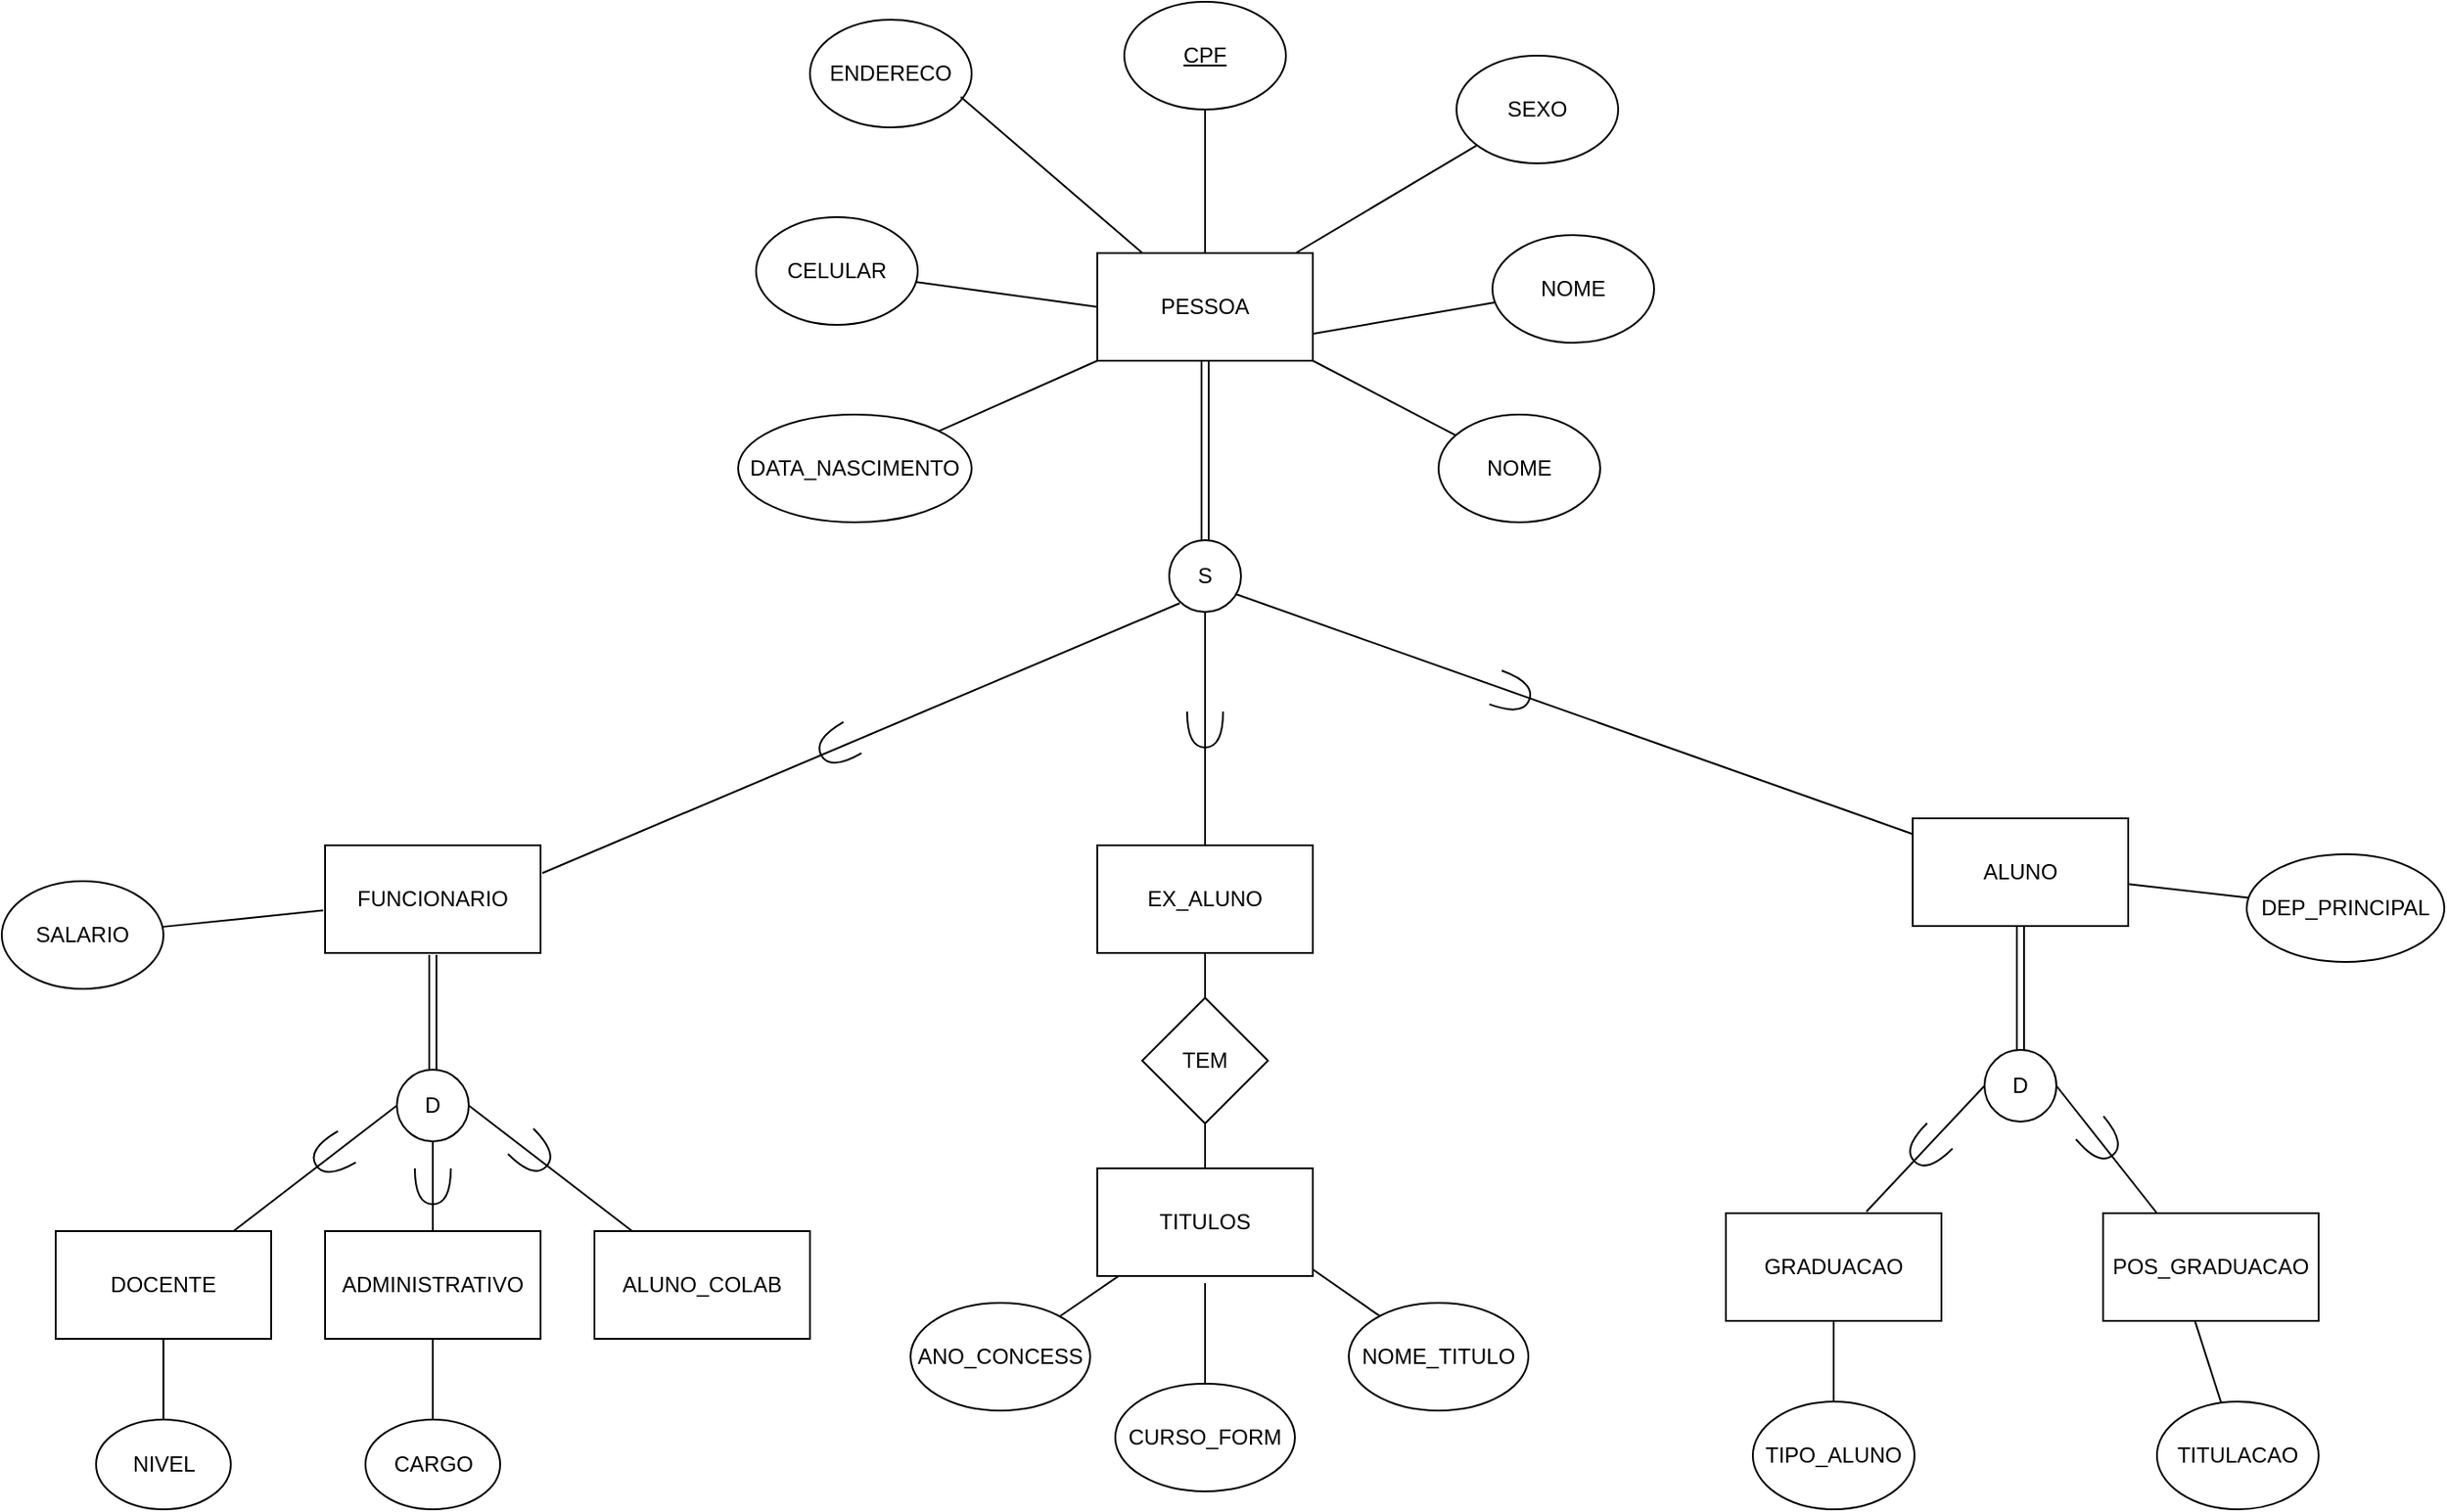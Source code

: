 <mxfile version="24.7.16">
  <diagram name="Página-1" id="u749EwfQCi2cCJrFoXEE">
    <mxGraphModel dx="1793" dy="940" grid="1" gridSize="10" guides="1" tooltips="1" connect="1" arrows="1" fold="1" page="1" pageScale="1" pageWidth="1600" pageHeight="900" math="0" shadow="0">
      <root>
        <mxCell id="0" />
        <mxCell id="1" parent="0" />
        <mxCell id="or4VyKjwcbR6dctSnrOE-1" value="PESSOA" style="rounded=0;whiteSpace=wrap;html=1;" vertex="1" parent="1">
          <mxGeometry x="730" y="180" width="120" height="60" as="geometry" />
        </mxCell>
        <mxCell id="or4VyKjwcbR6dctSnrOE-3" value="&lt;u&gt;CPF&lt;/u&gt;" style="ellipse;whiteSpace=wrap;html=1;" vertex="1" parent="1">
          <mxGeometry x="745" y="40" width="90" height="60" as="geometry" />
        </mxCell>
        <mxCell id="or4VyKjwcbR6dctSnrOE-4" value="NOME" style="ellipse;whiteSpace=wrap;html=1;" vertex="1" parent="1">
          <mxGeometry x="920" y="270" width="90" height="60" as="geometry" />
        </mxCell>
        <mxCell id="or4VyKjwcbR6dctSnrOE-5" value="NOME" style="ellipse;whiteSpace=wrap;html=1;" vertex="1" parent="1">
          <mxGeometry x="950" y="170" width="90" height="60" as="geometry" />
        </mxCell>
        <mxCell id="or4VyKjwcbR6dctSnrOE-6" value="SEXO" style="ellipse;whiteSpace=wrap;html=1;" vertex="1" parent="1">
          <mxGeometry x="930" y="70" width="90" height="60" as="geometry" />
        </mxCell>
        <mxCell id="or4VyKjwcbR6dctSnrOE-7" value="ENDERECO" style="ellipse;whiteSpace=wrap;html=1;" vertex="1" parent="1">
          <mxGeometry x="570" y="50" width="90" height="60" as="geometry" />
        </mxCell>
        <mxCell id="or4VyKjwcbR6dctSnrOE-8" value="CELULAR" style="ellipse;whiteSpace=wrap;html=1;" vertex="1" parent="1">
          <mxGeometry x="540" y="160" width="90" height="60" as="geometry" />
        </mxCell>
        <mxCell id="or4VyKjwcbR6dctSnrOE-9" value="DATA_NASCIMENTO" style="ellipse;whiteSpace=wrap;html=1;" vertex="1" parent="1">
          <mxGeometry x="530" y="270" width="130" height="60" as="geometry" />
        </mxCell>
        <mxCell id="or4VyKjwcbR6dctSnrOE-10" value="" style="endArrow=none;html=1;rounded=0;entryX=0;entryY=0.5;entryDx=0;entryDy=0;" edge="1" parent="1" source="or4VyKjwcbR6dctSnrOE-8" target="or4VyKjwcbR6dctSnrOE-1">
          <mxGeometry width="50" height="50" relative="1" as="geometry">
            <mxPoint x="750" y="240" as="sourcePoint" />
            <mxPoint x="800" y="190" as="targetPoint" />
          </mxGeometry>
        </mxCell>
        <mxCell id="or4VyKjwcbR6dctSnrOE-11" value="" style="endArrow=none;html=1;rounded=0;entryX=0;entryY=1;entryDx=0;entryDy=0;" edge="1" parent="1" source="or4VyKjwcbR6dctSnrOE-9" target="or4VyKjwcbR6dctSnrOE-1">
          <mxGeometry width="50" height="50" relative="1" as="geometry">
            <mxPoint x="640" y="227" as="sourcePoint" />
            <mxPoint x="740" y="220" as="targetPoint" />
          </mxGeometry>
        </mxCell>
        <mxCell id="or4VyKjwcbR6dctSnrOE-12" value="" style="endArrow=none;html=1;rounded=0;exitX=1;exitY=1;exitDx=0;exitDy=0;" edge="1" parent="1" source="or4VyKjwcbR6dctSnrOE-1" target="or4VyKjwcbR6dctSnrOE-4">
          <mxGeometry width="50" height="50" relative="1" as="geometry">
            <mxPoint x="650" y="237" as="sourcePoint" />
            <mxPoint x="750" y="230" as="targetPoint" />
          </mxGeometry>
        </mxCell>
        <mxCell id="or4VyKjwcbR6dctSnrOE-13" value="" style="endArrow=none;html=1;rounded=0;exitX=1;exitY=0.75;exitDx=0;exitDy=0;" edge="1" parent="1" source="or4VyKjwcbR6dctSnrOE-1" target="or4VyKjwcbR6dctSnrOE-5">
          <mxGeometry width="50" height="50" relative="1" as="geometry">
            <mxPoint x="660" y="247" as="sourcePoint" />
            <mxPoint x="760" y="240" as="targetPoint" />
          </mxGeometry>
        </mxCell>
        <mxCell id="or4VyKjwcbR6dctSnrOE-14" value="" style="endArrow=none;html=1;rounded=0;" edge="1" parent="1" source="or4VyKjwcbR6dctSnrOE-1" target="or4VyKjwcbR6dctSnrOE-6">
          <mxGeometry width="50" height="50" relative="1" as="geometry">
            <mxPoint x="670" y="257" as="sourcePoint" />
            <mxPoint x="770" y="250" as="targetPoint" />
          </mxGeometry>
        </mxCell>
        <mxCell id="or4VyKjwcbR6dctSnrOE-15" value="" style="endArrow=none;html=1;rounded=0;" edge="1" parent="1" source="or4VyKjwcbR6dctSnrOE-1" target="or4VyKjwcbR6dctSnrOE-3">
          <mxGeometry width="50" height="50" relative="1" as="geometry">
            <mxPoint x="680" y="267" as="sourcePoint" />
            <mxPoint x="780" y="260" as="targetPoint" />
          </mxGeometry>
        </mxCell>
        <mxCell id="or4VyKjwcbR6dctSnrOE-16" value="" style="endArrow=none;html=1;rounded=0;exitX=0.933;exitY=0.717;exitDx=0;exitDy=0;exitPerimeter=0;" edge="1" parent="1" source="or4VyKjwcbR6dctSnrOE-7" target="or4VyKjwcbR6dctSnrOE-1">
          <mxGeometry width="50" height="50" relative="1" as="geometry">
            <mxPoint x="690" y="277" as="sourcePoint" />
            <mxPoint x="790" y="270" as="targetPoint" />
          </mxGeometry>
        </mxCell>
        <mxCell id="or4VyKjwcbR6dctSnrOE-17" value="D" style="ellipse;whiteSpace=wrap;html=1;aspect=fixed;" vertex="1" parent="1">
          <mxGeometry x="340" y="635" width="40" height="40" as="geometry" />
        </mxCell>
        <mxCell id="or4VyKjwcbR6dctSnrOE-19" value="FUNCIONARIO" style="rounded=0;whiteSpace=wrap;html=1;perimeterSpacing=1;fillStyle=auto;" vertex="1" parent="1">
          <mxGeometry x="300" y="510" width="120" height="60" as="geometry" />
        </mxCell>
        <mxCell id="or4VyKjwcbR6dctSnrOE-21" value="" style="endArrow=none;html=1;rounded=0;entryX=0.5;entryY=1;entryDx=0;entryDy=0;exitX=0.5;exitY=0;exitDx=0;exitDy=0;shape=link;" edge="1" parent="1" source="or4VyKjwcbR6dctSnrOE-77" target="or4VyKjwcbR6dctSnrOE-1">
          <mxGeometry width="50" height="50" relative="1" as="geometry">
            <mxPoint x="790" y="310" as="sourcePoint" />
            <mxPoint x="810" y="290" as="targetPoint" />
          </mxGeometry>
        </mxCell>
        <mxCell id="or4VyKjwcbR6dctSnrOE-24" value="SALARIO" style="ellipse;whiteSpace=wrap;html=1;" vertex="1" parent="1">
          <mxGeometry x="120" y="530" width="90" height="60" as="geometry" />
        </mxCell>
        <mxCell id="or4VyKjwcbR6dctSnrOE-25" value="" style="endArrow=none;html=1;rounded=0;" edge="1" parent="1" source="or4VyKjwcbR6dctSnrOE-19" target="or4VyKjwcbR6dctSnrOE-24">
          <mxGeometry width="50" height="50" relative="1" as="geometry">
            <mxPoint x="295.0" y="540.0" as="sourcePoint" />
            <mxPoint x="430" y="390" as="targetPoint" />
          </mxGeometry>
        </mxCell>
        <mxCell id="or4VyKjwcbR6dctSnrOE-26" value="" style="endArrow=none;html=1;rounded=0;shape=link;" edge="1" parent="1" source="or4VyKjwcbR6dctSnrOE-17" target="or4VyKjwcbR6dctSnrOE-19">
          <mxGeometry width="50" height="50" relative="1" as="geometry">
            <mxPoint x="340" y="397" as="sourcePoint" />
            <mxPoint x="360.0" y="576.0" as="targetPoint" />
          </mxGeometry>
        </mxCell>
        <mxCell id="or4VyKjwcbR6dctSnrOE-27" value="DOCENTE" style="rounded=0;whiteSpace=wrap;html=1;strokeColor=default;align=center;verticalAlign=middle;fontFamily=Helvetica;fontSize=12;fontColor=default;fillColor=default;" vertex="1" parent="1">
          <mxGeometry x="150" y="725" width="120" height="60" as="geometry" />
        </mxCell>
        <mxCell id="or4VyKjwcbR6dctSnrOE-28" value="ADMINISTRATIVO" style="rounded=0;whiteSpace=wrap;html=1;strokeColor=default;align=center;verticalAlign=middle;fontFamily=Helvetica;fontSize=12;fontColor=default;fillColor=default;" vertex="1" parent="1">
          <mxGeometry x="300" y="725" width="120" height="60" as="geometry" />
        </mxCell>
        <mxCell id="or4VyKjwcbR6dctSnrOE-29" value="ALUNO_COLAB" style="rounded=0;whiteSpace=wrap;html=1;strokeColor=default;align=center;verticalAlign=middle;fontFamily=Helvetica;fontSize=12;fontColor=default;fillColor=default;" vertex="1" parent="1">
          <mxGeometry x="450" y="725" width="120" height="60" as="geometry" />
        </mxCell>
        <mxCell id="or4VyKjwcbR6dctSnrOE-30" value="" style="endArrow=none;html=1;rounded=0;entryX=0;entryY=0.5;entryDx=0;entryDy=0;" edge="1" parent="1" source="or4VyKjwcbR6dctSnrOE-27" target="or4VyKjwcbR6dctSnrOE-17">
          <mxGeometry width="50" height="50" relative="1" as="geometry">
            <mxPoint x="350" y="407" as="sourcePoint" />
            <mxPoint x="450" y="400" as="targetPoint" />
          </mxGeometry>
        </mxCell>
        <mxCell id="or4VyKjwcbR6dctSnrOE-31" value="" style="endArrow=none;html=1;rounded=0;exitX=1;exitY=0.5;exitDx=0;exitDy=0;" edge="1" parent="1" source="or4VyKjwcbR6dctSnrOE-17" target="or4VyKjwcbR6dctSnrOE-29">
          <mxGeometry width="50" height="50" relative="1" as="geometry">
            <mxPoint x="360" y="417" as="sourcePoint" />
            <mxPoint x="410" y="695" as="targetPoint" />
          </mxGeometry>
        </mxCell>
        <mxCell id="or4VyKjwcbR6dctSnrOE-32" value="" style="endArrow=none;html=1;rounded=0;exitX=0.5;exitY=1;exitDx=0;exitDy=0;" edge="1" parent="1" source="or4VyKjwcbR6dctSnrOE-17" target="or4VyKjwcbR6dctSnrOE-28">
          <mxGeometry width="50" height="50" relative="1" as="geometry">
            <mxPoint x="370" y="427" as="sourcePoint" />
            <mxPoint x="470" y="420" as="targetPoint" />
          </mxGeometry>
        </mxCell>
        <mxCell id="or4VyKjwcbR6dctSnrOE-33" value="NIVEL" style="ellipse;whiteSpace=wrap;html=1;" vertex="1" parent="1">
          <mxGeometry x="172.5" y="830" width="75" height="50" as="geometry" />
        </mxCell>
        <mxCell id="or4VyKjwcbR6dctSnrOE-34" value="" style="endArrow=none;html=1;rounded=0;entryX=0.5;entryY=1;entryDx=0;entryDy=0;" edge="1" parent="1" source="or4VyKjwcbR6dctSnrOE-33" target="or4VyKjwcbR6dctSnrOE-27">
          <mxGeometry width="50" height="50" relative="1" as="geometry">
            <mxPoint x="380" y="437" as="sourcePoint" />
            <mxPoint x="480" y="430" as="targetPoint" />
          </mxGeometry>
        </mxCell>
        <mxCell id="or4VyKjwcbR6dctSnrOE-39" value="CARGO" style="ellipse;whiteSpace=wrap;html=1;" vertex="1" parent="1">
          <mxGeometry x="322.5" y="830" width="75" height="50" as="geometry" />
        </mxCell>
        <mxCell id="or4VyKjwcbR6dctSnrOE-40" value="" style="endArrow=none;html=1;rounded=0;entryX=0.5;entryY=1;entryDx=0;entryDy=0;exitX=0.5;exitY=0;exitDx=0;exitDy=0;" edge="1" parent="1" source="or4VyKjwcbR6dctSnrOE-39" target="or4VyKjwcbR6dctSnrOE-28">
          <mxGeometry width="50" height="50" relative="1" as="geometry">
            <mxPoint x="390" y="447" as="sourcePoint" />
            <mxPoint x="490" y="440" as="targetPoint" />
          </mxGeometry>
        </mxCell>
        <mxCell id="or4VyKjwcbR6dctSnrOE-46" value="EX_ALUNO" style="rounded=0;whiteSpace=wrap;html=1;" vertex="1" parent="1">
          <mxGeometry x="730" y="510" width="120" height="60" as="geometry" />
        </mxCell>
        <mxCell id="or4VyKjwcbR6dctSnrOE-48" value="NOME_TITULO" style="ellipse;whiteSpace=wrap;html=1;" vertex="1" parent="1">
          <mxGeometry x="870" y="765" width="100" height="60" as="geometry" />
        </mxCell>
        <mxCell id="or4VyKjwcbR6dctSnrOE-49" value="ANO_CONCESS" style="ellipse;whiteSpace=wrap;html=1;" vertex="1" parent="1">
          <mxGeometry x="626" y="765" width="100" height="60" as="geometry" />
        </mxCell>
        <mxCell id="or4VyKjwcbR6dctSnrOE-50" value="CURSO_FORM" style="ellipse;whiteSpace=wrap;html=1;" vertex="1" parent="1">
          <mxGeometry x="740" y="810" width="100" height="60" as="geometry" />
        </mxCell>
        <mxCell id="or4VyKjwcbR6dctSnrOE-51" value="" style="endArrow=none;html=1;rounded=0;entryX=0;entryY=1;entryDx=0;entryDy=0;" edge="1" parent="1" source="or4VyKjwcbR6dctSnrOE-49">
          <mxGeometry width="50" height="50" relative="1" as="geometry">
            <mxPoint x="640" y="373" as="sourcePoint" />
            <mxPoint x="751.065" y="743.721" as="targetPoint" />
          </mxGeometry>
        </mxCell>
        <mxCell id="or4VyKjwcbR6dctSnrOE-52" value="" style="endArrow=none;html=1;rounded=0;exitX=0.5;exitY=0;exitDx=0;exitDy=0;entryX=0.5;entryY=1;entryDx=0;entryDy=0;" edge="1" parent="1" source="or4VyKjwcbR6dctSnrOE-86" target="or4VyKjwcbR6dctSnrOE-46">
          <mxGeometry width="50" height="50" relative="1" as="geometry">
            <mxPoint x="790" y="609" as="sourcePoint" />
            <mxPoint x="790" y="576" as="targetPoint" />
          </mxGeometry>
        </mxCell>
        <mxCell id="or4VyKjwcbR6dctSnrOE-53" value="" style="endArrow=none;html=1;rounded=0;" edge="1" parent="1" source="or4VyKjwcbR6dctSnrOE-48">
          <mxGeometry width="50" height="50" relative="1" as="geometry">
            <mxPoint x="706" y="709" as="sourcePoint" />
            <mxPoint x="836.918" y="737.263" as="targetPoint" />
          </mxGeometry>
        </mxCell>
        <mxCell id="or4VyKjwcbR6dctSnrOE-55" value="ALUNO" style="rounded=0;whiteSpace=wrap;html=1;" vertex="1" parent="1">
          <mxGeometry x="1184" y="495" width="120" height="60" as="geometry" />
        </mxCell>
        <mxCell id="or4VyKjwcbR6dctSnrOE-56" value="DEP_PRINCIPAL" style="ellipse;whiteSpace=wrap;html=1;" vertex="1" parent="1">
          <mxGeometry x="1370" y="515" width="110" height="60" as="geometry" />
        </mxCell>
        <mxCell id="or4VyKjwcbR6dctSnrOE-61" value="" style="endArrow=none;html=1;rounded=0;" edge="1" parent="1" source="or4VyKjwcbR6dctSnrOE-56" target="or4VyKjwcbR6dctSnrOE-55">
          <mxGeometry width="50" height="50" relative="1" as="geometry">
            <mxPoint x="904" y="624" as="sourcePoint" />
            <mxPoint x="1309" y="525" as="targetPoint" />
          </mxGeometry>
        </mxCell>
        <mxCell id="or4VyKjwcbR6dctSnrOE-62" value="D" style="ellipse;whiteSpace=wrap;html=1;aspect=fixed;strokeColor=default;align=center;verticalAlign=middle;fontFamily=Helvetica;fontSize=12;fontColor=default;fillColor=default;" vertex="1" parent="1">
          <mxGeometry x="1224" y="624" width="40" height="40" as="geometry" />
        </mxCell>
        <mxCell id="or4VyKjwcbR6dctSnrOE-63" value="" style="endArrow=none;html=1;rounded=0;shape=link;" edge="1" parent="1" source="or4VyKjwcbR6dctSnrOE-62" target="or4VyKjwcbR6dctSnrOE-55">
          <mxGeometry width="50" height="50" relative="1" as="geometry">
            <mxPoint x="1383" y="546" as="sourcePoint" />
            <mxPoint x="1244" y="561" as="targetPoint" />
          </mxGeometry>
        </mxCell>
        <mxCell id="or4VyKjwcbR6dctSnrOE-64" value="GRADUACAO" style="rounded=0;whiteSpace=wrap;html=1;strokeColor=default;align=center;verticalAlign=middle;fontFamily=Helvetica;fontSize=12;fontColor=default;fillColor=default;" vertex="1" parent="1">
          <mxGeometry x="1080" y="715" width="120" height="60" as="geometry" />
        </mxCell>
        <mxCell id="or4VyKjwcbR6dctSnrOE-65" value="POS_GRADUACAO" style="rounded=0;whiteSpace=wrap;html=1;strokeColor=default;align=center;verticalAlign=middle;fontFamily=Helvetica;fontSize=12;fontColor=default;fillColor=default;" vertex="1" parent="1">
          <mxGeometry x="1290" y="715" width="120" height="60" as="geometry" />
        </mxCell>
        <mxCell id="or4VyKjwcbR6dctSnrOE-66" value="" style="endArrow=none;html=1;rounded=0;entryX=0;entryY=0.5;entryDx=0;entryDy=0;exitX=0.652;exitY=-0.015;exitDx=0;exitDy=0;exitPerimeter=0;" edge="1" parent="1" source="or4VyKjwcbR6dctSnrOE-64" target="or4VyKjwcbR6dctSnrOE-62">
          <mxGeometry width="50" height="50" relative="1" as="geometry">
            <mxPoint x="1127" y="700" as="sourcePoint" />
            <mxPoint x="1329" y="545" as="targetPoint" />
          </mxGeometry>
        </mxCell>
        <mxCell id="or4VyKjwcbR6dctSnrOE-67" value="" style="endArrow=none;html=1;rounded=0;entryX=1;entryY=0.5;entryDx=0;entryDy=0;exitX=0.25;exitY=0;exitDx=0;exitDy=0;" edge="1" parent="1" source="or4VyKjwcbR6dctSnrOE-65" target="or4VyKjwcbR6dctSnrOE-62">
          <mxGeometry width="50" height="50" relative="1" as="geometry">
            <mxPoint x="1403" y="566" as="sourcePoint" />
            <mxPoint x="1339" y="555" as="targetPoint" />
          </mxGeometry>
        </mxCell>
        <mxCell id="or4VyKjwcbR6dctSnrOE-69" value="" style="endArrow=none;html=1;rounded=0;exitX=0.5;exitY=0;exitDx=0;exitDy=0;entryX=0.5;entryY=1;entryDx=0;entryDy=0;" edge="1" parent="1" source="or4VyKjwcbR6dctSnrOE-50">
          <mxGeometry width="50" height="50" relative="1" as="geometry">
            <mxPoint x="790" y="765" as="sourcePoint" />
            <mxPoint x="790" y="754" as="targetPoint" />
          </mxGeometry>
        </mxCell>
        <mxCell id="or4VyKjwcbR6dctSnrOE-73" value="TITULACAO" style="ellipse;whiteSpace=wrap;html=1;" vertex="1" parent="1">
          <mxGeometry x="1320" y="820" width="90" height="60" as="geometry" />
        </mxCell>
        <mxCell id="or4VyKjwcbR6dctSnrOE-74" value="TIPO_ALUNO" style="ellipse;whiteSpace=wrap;html=1;" vertex="1" parent="1">
          <mxGeometry x="1095" y="820" width="90" height="60" as="geometry" />
        </mxCell>
        <mxCell id="or4VyKjwcbR6dctSnrOE-75" value="" style="endArrow=none;html=1;rounded=0;entryX=0.427;entryY=1.005;entryDx=0;entryDy=0;entryPerimeter=0;" edge="1" parent="1" source="or4VyKjwcbR6dctSnrOE-73" target="or4VyKjwcbR6dctSnrOE-65">
          <mxGeometry width="50" height="50" relative="1" as="geometry">
            <mxPoint x="1413" y="601" as="sourcePoint" />
            <mxPoint x="1349" y="590" as="targetPoint" />
          </mxGeometry>
        </mxCell>
        <mxCell id="or4VyKjwcbR6dctSnrOE-76" value="" style="endArrow=none;html=1;rounded=0;entryX=0.5;entryY=1;entryDx=0;entryDy=0;" edge="1" parent="1" source="or4VyKjwcbR6dctSnrOE-74" target="or4VyKjwcbR6dctSnrOE-64">
          <mxGeometry width="50" height="50" relative="1" as="geometry">
            <mxPoint x="1413" y="611" as="sourcePoint" />
            <mxPoint x="1349" y="600" as="targetPoint" />
          </mxGeometry>
        </mxCell>
        <mxCell id="or4VyKjwcbR6dctSnrOE-77" value="S" style="ellipse;whiteSpace=wrap;html=1;aspect=fixed;strokeColor=default;align=center;verticalAlign=middle;fontFamily=Helvetica;fontSize=12;fontColor=default;fillColor=default;" vertex="1" parent="1">
          <mxGeometry x="770" y="340" width="40" height="40" as="geometry" />
        </mxCell>
        <mxCell id="or4VyKjwcbR6dctSnrOE-81" value="" style="endArrow=none;html=1;rounded=0;fontFamily=Helvetica;fontSize=12;fontColor=default;exitX=0.925;exitY=0.75;exitDx=0;exitDy=0;exitPerimeter=0;" edge="1" parent="1" source="or4VyKjwcbR6dctSnrOE-77" target="or4VyKjwcbR6dctSnrOE-55">
          <mxGeometry width="50" height="50" relative="1" as="geometry">
            <mxPoint x="810" y="370" as="sourcePoint" />
            <mxPoint x="1180" y="510" as="targetPoint" />
          </mxGeometry>
        </mxCell>
        <mxCell id="or4VyKjwcbR6dctSnrOE-82" value="" style="endArrow=none;html=1;rounded=0;fontFamily=Helvetica;fontSize=12;fontColor=default;exitX=0.5;exitY=1;exitDx=0;exitDy=0;entryX=0.5;entryY=0;entryDx=0;entryDy=0;" edge="1" parent="1" source="or4VyKjwcbR6dctSnrOE-77" target="or4VyKjwcbR6dctSnrOE-46">
          <mxGeometry width="50" height="50" relative="1" as="geometry">
            <mxPoint x="814" y="384" as="sourcePoint" />
            <mxPoint x="790" y="504" as="targetPoint" />
          </mxGeometry>
        </mxCell>
        <mxCell id="or4VyKjwcbR6dctSnrOE-83" value="" style="endArrow=none;html=1;rounded=0;fontFamily=Helvetica;fontSize=12;fontColor=default;exitX=0;exitY=1;exitDx=0;exitDy=0;entryX=1;entryY=0.25;entryDx=0;entryDy=0;" edge="1" parent="1">
          <mxGeometry width="50" height="50" relative="1" as="geometry">
            <mxPoint x="775.858" y="375.142" as="sourcePoint" />
            <mxPoint x="421" y="525.5" as="targetPoint" />
          </mxGeometry>
        </mxCell>
        <mxCell id="or4VyKjwcbR6dctSnrOE-84" value="TITULOS" style="rounded=0;whiteSpace=wrap;html=1;strokeColor=default;align=center;verticalAlign=middle;fontFamily=Helvetica;fontSize=12;fontColor=default;fillColor=default;" vertex="1" parent="1">
          <mxGeometry x="730" y="690" width="120" height="60" as="geometry" />
        </mxCell>
        <mxCell id="or4VyKjwcbR6dctSnrOE-86" value="TEM" style="rhombus;whiteSpace=wrap;html=1;strokeColor=default;align=center;verticalAlign=middle;fontFamily=Helvetica;fontSize=12;fontColor=default;fillColor=default;" vertex="1" parent="1">
          <mxGeometry x="755" y="595" width="70" height="70" as="geometry" />
        </mxCell>
        <mxCell id="or4VyKjwcbR6dctSnrOE-87" value="" style="endArrow=none;html=1;rounded=0;fontFamily=Helvetica;fontSize=12;fontColor=default;entryX=0.5;entryY=1;entryDx=0;entryDy=0;exitX=0.5;exitY=0;exitDx=0;exitDy=0;" edge="1" parent="1" source="or4VyKjwcbR6dctSnrOE-84" target="or4VyKjwcbR6dctSnrOE-86">
          <mxGeometry width="50" height="50" relative="1" as="geometry">
            <mxPoint x="834" y="404" as="sourcePoint" />
            <mxPoint x="1209" y="537" as="targetPoint" />
          </mxGeometry>
        </mxCell>
        <mxCell id="or4VyKjwcbR6dctSnrOE-88" value="" style="shape=requiredInterface;html=1;verticalLabelPosition=bottom;sketch=0;strokeColor=default;align=center;verticalAlign=middle;fontFamily=Helvetica;fontSize=12;fontColor=default;fillColor=default;rotation=20;" vertex="1" parent="1">
          <mxGeometry x="951.12" y="415.46" width="20" height="20" as="geometry" />
        </mxCell>
        <mxCell id="or4VyKjwcbR6dctSnrOE-89" value="" style="shape=requiredInterface;html=1;verticalLabelPosition=bottom;sketch=0;strokeColor=default;align=center;verticalAlign=middle;fontFamily=Helvetica;fontSize=12;fontColor=default;fillColor=default;rotation=90;" vertex="1" parent="1">
          <mxGeometry x="780" y="435.46" width="20" height="20" as="geometry" />
        </mxCell>
        <mxCell id="or4VyKjwcbR6dctSnrOE-90" value="" style="shape=requiredInterface;html=1;verticalLabelPosition=bottom;sketch=0;strokeColor=default;align=center;verticalAlign=middle;fontFamily=Helvetica;fontSize=12;fontColor=default;fillColor=default;rotation=-210;" vertex="1" parent="1">
          <mxGeometry x="575" y="445" width="20" height="20" as="geometry" />
        </mxCell>
        <mxCell id="or4VyKjwcbR6dctSnrOE-93" value="" style="shape=requiredInterface;html=1;verticalLabelPosition=bottom;sketch=0;strokeColor=default;align=center;verticalAlign=middle;fontFamily=Helvetica;fontSize=12;fontColor=default;fillColor=default;rotation=45;" vertex="1" parent="1">
          <mxGeometry x="406" y="672" width="20" height="20" as="geometry" />
        </mxCell>
        <mxCell id="or4VyKjwcbR6dctSnrOE-94" value="" style="shape=requiredInterface;html=1;verticalLabelPosition=bottom;sketch=0;strokeColor=default;align=center;verticalAlign=middle;fontFamily=Helvetica;fontSize=12;fontColor=default;fillColor=default;rotation=90;" vertex="1" parent="1">
          <mxGeometry x="350" y="690" width="20" height="20" as="geometry" />
        </mxCell>
        <mxCell id="or4VyKjwcbR6dctSnrOE-97" value="" style="shape=requiredInterface;html=1;verticalLabelPosition=bottom;sketch=0;strokeColor=default;align=center;verticalAlign=middle;fontFamily=Helvetica;fontSize=12;fontColor=default;fillColor=default;rotation=-210;" vertex="1" parent="1">
          <mxGeometry x="293.5" y="673" width="20" height="20" as="geometry" />
        </mxCell>
        <mxCell id="or4VyKjwcbR6dctSnrOE-104" value="" style="shape=requiredInterface;html=1;verticalLabelPosition=bottom;sketch=0;strokeColor=default;align=center;verticalAlign=middle;fontFamily=Helvetica;fontSize=12;fontColor=default;fillColor=default;rotation=135;" vertex="1" parent="1">
          <mxGeometry x="1182" y="669" width="20" height="20" as="geometry" />
        </mxCell>
        <mxCell id="or4VyKjwcbR6dctSnrOE-106" value="" style="shape=requiredInterface;html=1;verticalLabelPosition=bottom;sketch=0;strokeColor=default;align=center;verticalAlign=middle;fontFamily=Helvetica;fontSize=12;fontColor=default;fillColor=default;rotation=50;" vertex="1" parent="1">
          <mxGeometry x="1279" y="665" width="20" height="20" as="geometry" />
        </mxCell>
      </root>
    </mxGraphModel>
  </diagram>
</mxfile>
